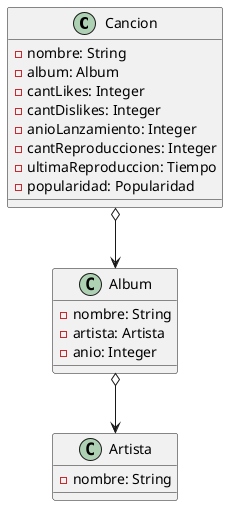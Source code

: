 @startuml
'https://plantuml.com/class-diagram

class Cancion {
    - nombre: String
    - album: Album
    - cantLikes: Integer
    - cantDislikes: Integer
    - anioLanzamiento: Integer
    - cantReproducciones: Integer
    - ultimaReproduccion: Tiempo
    - popularidad: Popularidad
}

class Artista {
    - nombre: String

}

class Album {
    - nombre: String
    - artista: Artista
    - anio: Integer
}

Cancion o--> Album
Album o--> Artista

@enduml